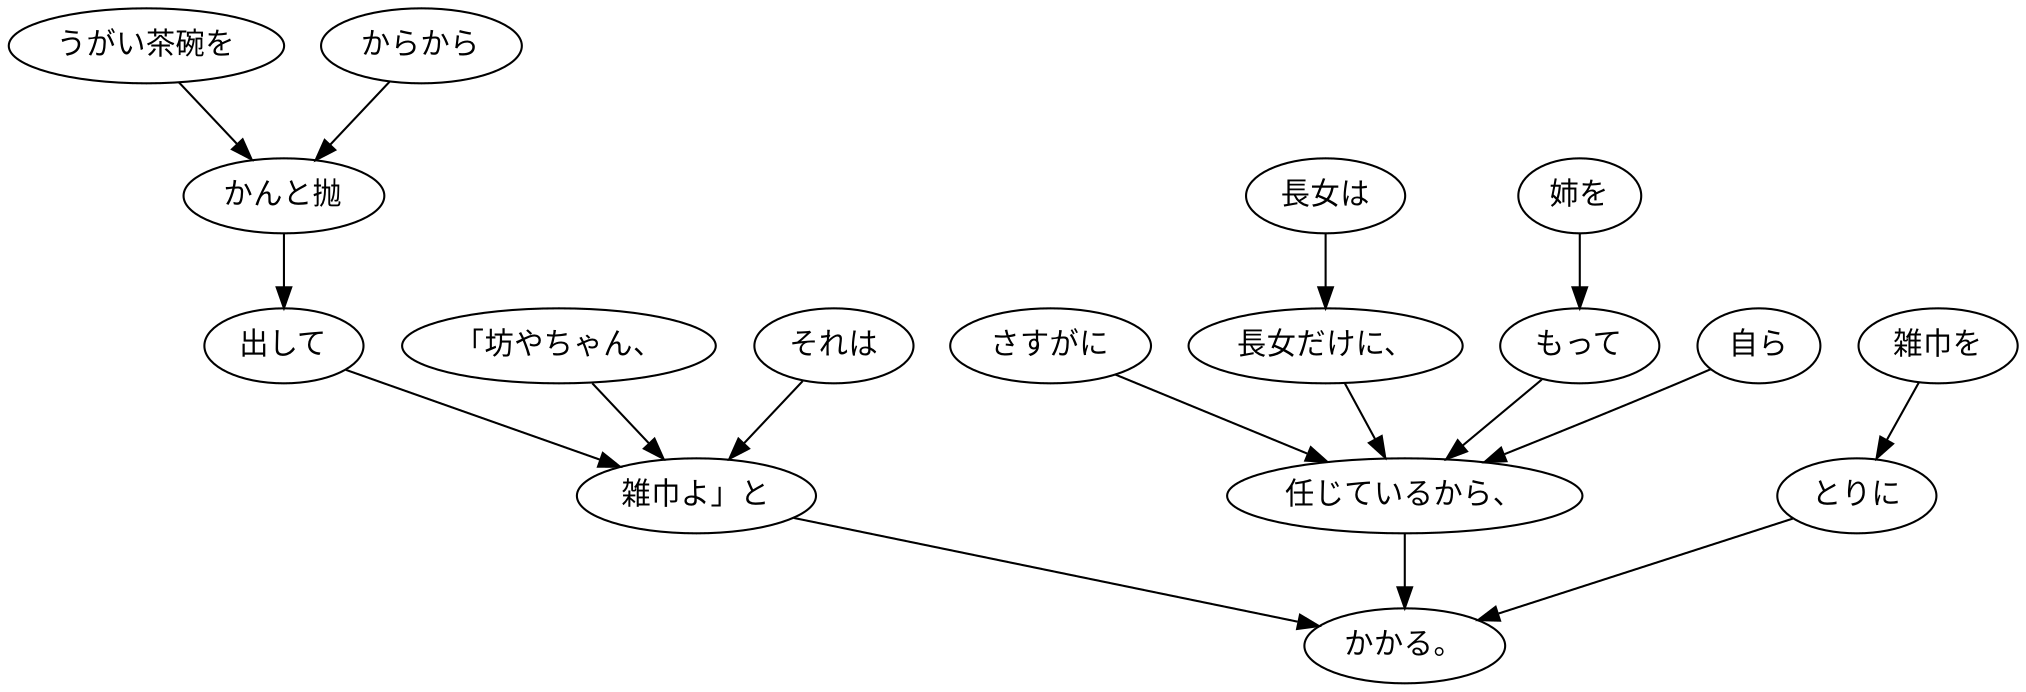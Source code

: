 digraph graph6457 {
	node0 [label="さすがに"];
	node1 [label="長女は"];
	node2 [label="長女だけに、"];
	node3 [label="姉を"];
	node4 [label="もって"];
	node5 [label="自ら"];
	node6 [label="任じているから、"];
	node7 [label="うがい茶碗を"];
	node8 [label="からから"];
	node9 [label="かんと抛"];
	node10 [label="出して"];
	node11 [label="「坊やちゃん、"];
	node12 [label="それは"];
	node13 [label="雑巾よ」と"];
	node14 [label="雑巾を"];
	node15 [label="とりに"];
	node16 [label="かかる。"];
	node0 -> node6;
	node1 -> node2;
	node2 -> node6;
	node3 -> node4;
	node4 -> node6;
	node5 -> node6;
	node6 -> node16;
	node7 -> node9;
	node8 -> node9;
	node9 -> node10;
	node10 -> node13;
	node11 -> node13;
	node12 -> node13;
	node13 -> node16;
	node14 -> node15;
	node15 -> node16;
}
